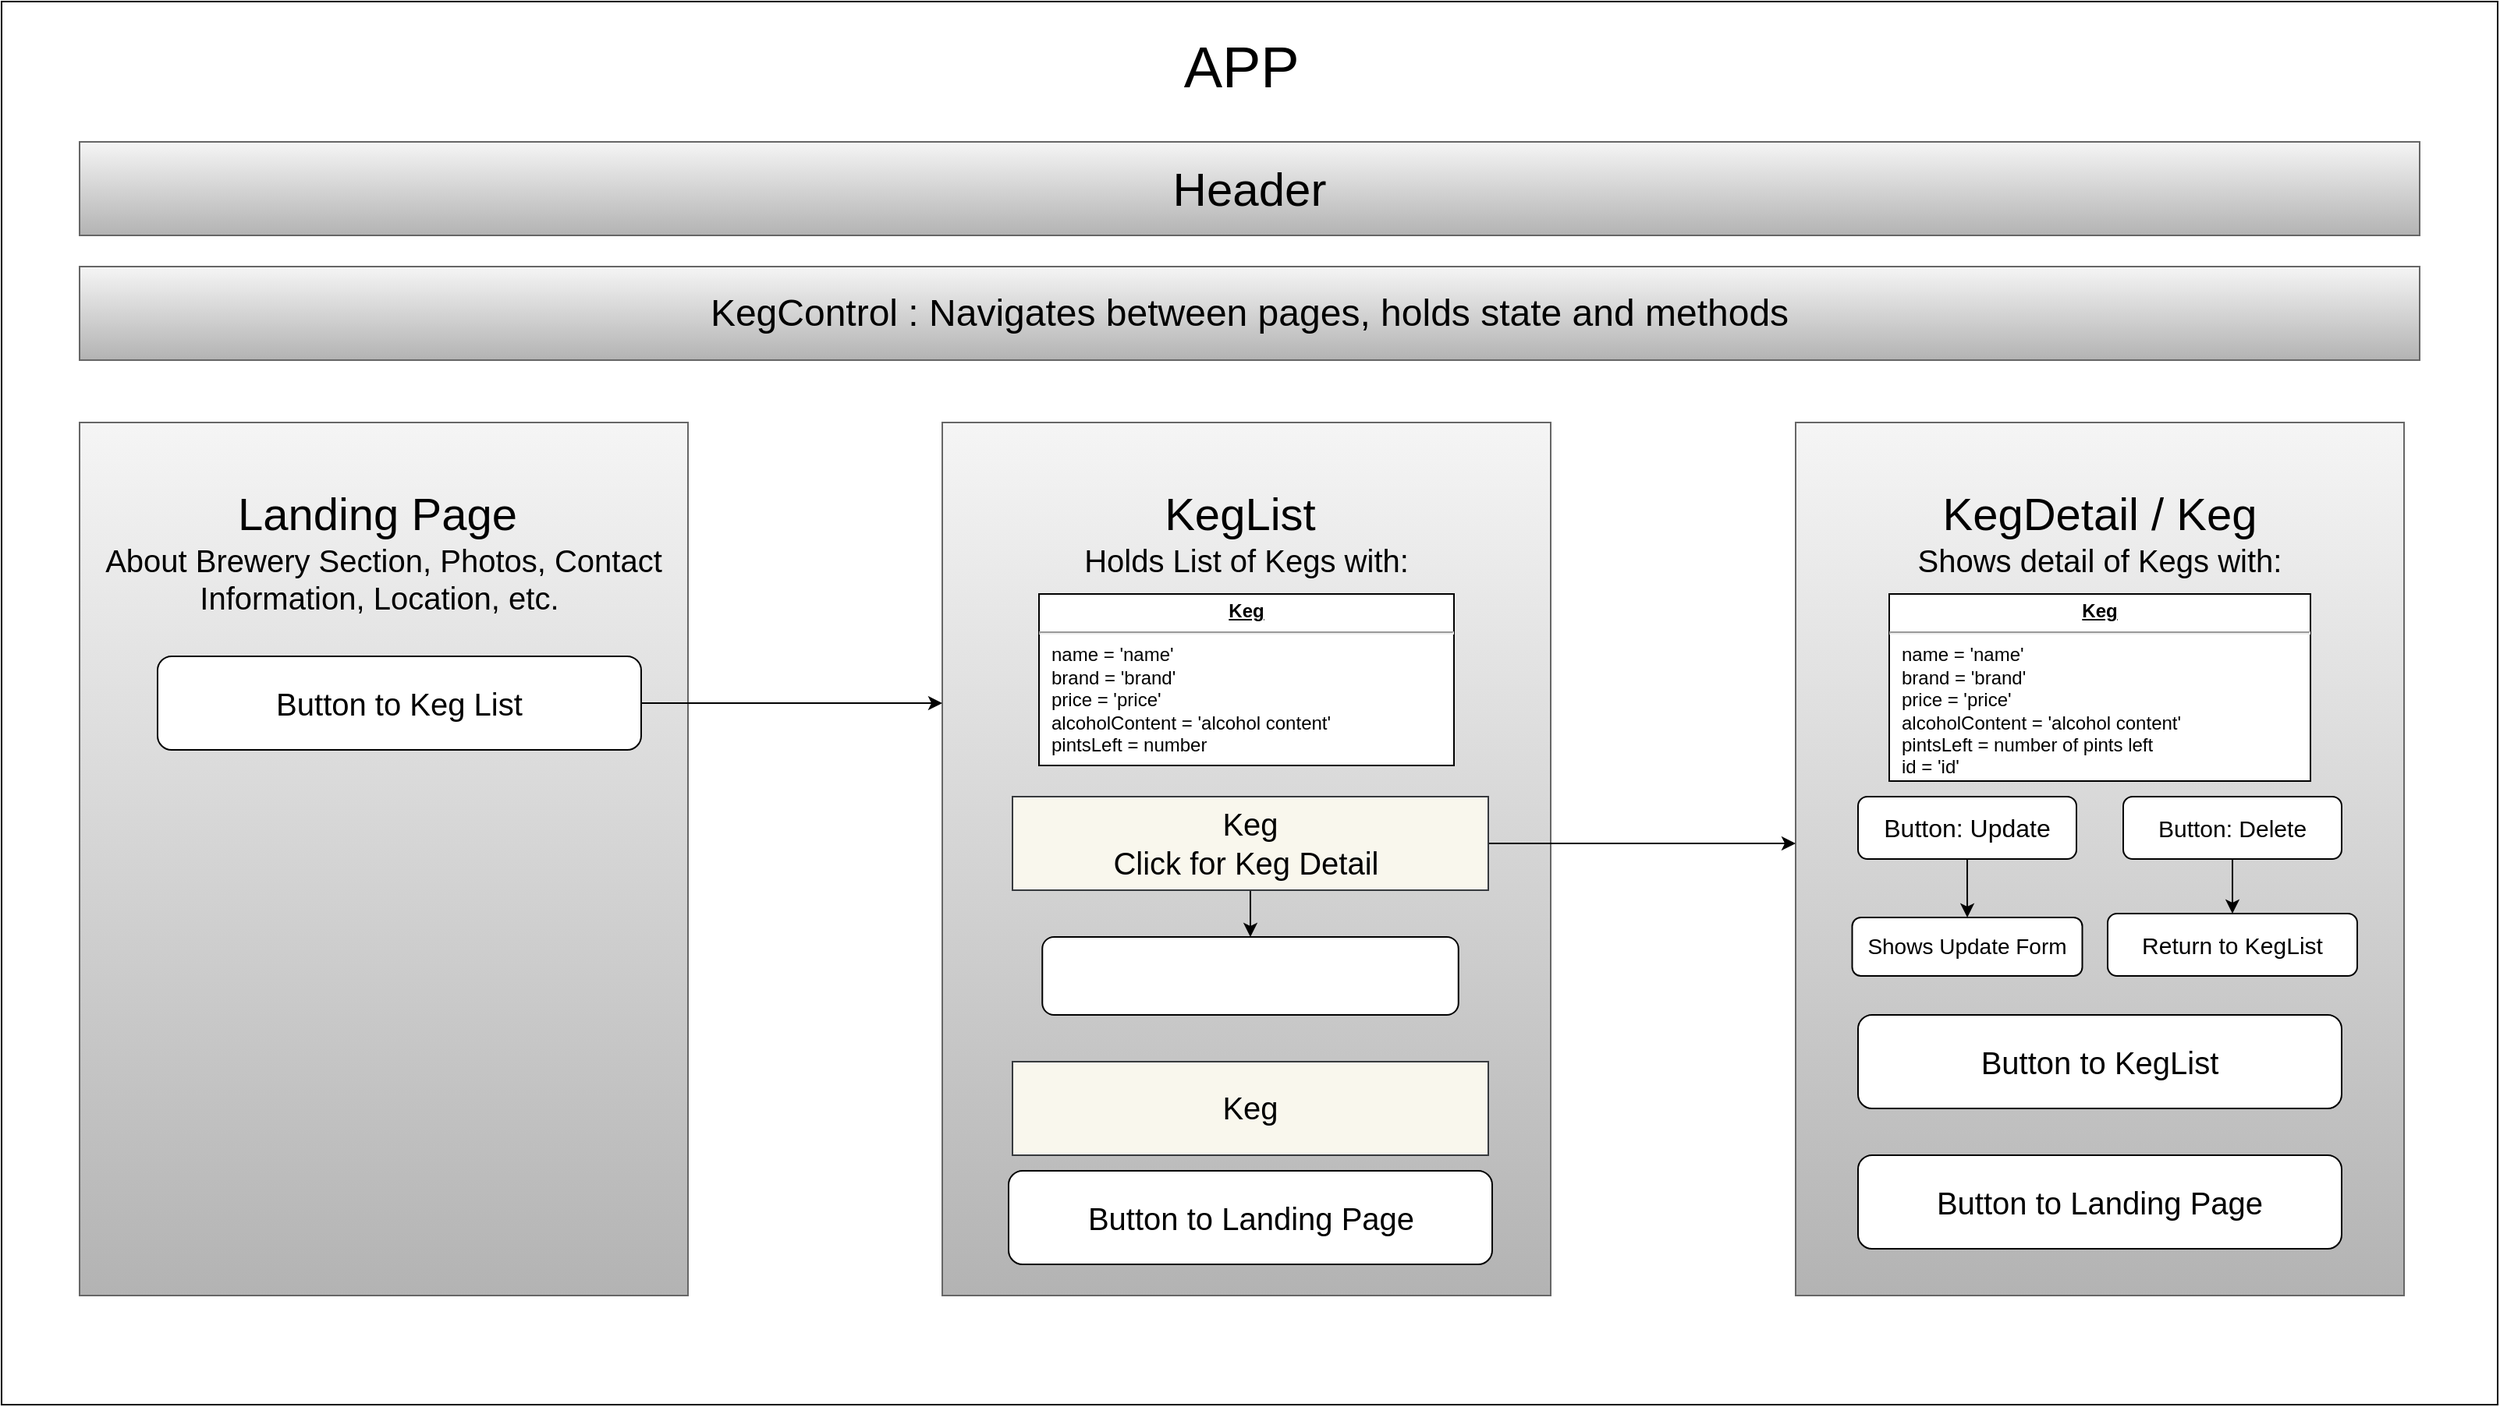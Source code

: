 <mxfile version="13.1.3">
    <diagram id="6hGFLwfOUW9BJ-s0fimq" name="Page-1">
        <mxGraphModel dx="856" dy="559" grid="1" gridSize="10" guides="1" tooltips="1" connect="1" arrows="1" fold="1" page="1" pageScale="1" pageWidth="1600" pageHeight="900" math="0" shadow="0">
            <root>
                <mxCell id="0"/>
                <mxCell id="1" parent="0"/>
                <mxCell id="2" value="&lt;font&gt;&lt;br&gt;&lt;font style=&quot;font-size: 37px&quot;&gt;APP&amp;nbsp;&lt;/font&gt;&lt;/font&gt;" style="rounded=0;whiteSpace=wrap;html=1;verticalAlign=top;" vertex="1" parent="1">
                    <mxGeometry width="1600" height="900" as="geometry"/>
                </mxCell>
                <mxCell id="7" value="&lt;font color=&quot;#000000&quot; style=&quot;font-size: 30px&quot;&gt;Header&lt;/font&gt;" style="rounded=0;whiteSpace=wrap;html=1;gradientColor=#b3b3b3;fillColor=#f5f5f5;strokeColor=#666666;" vertex="1" parent="1">
                    <mxGeometry x="50" y="90" width="1500" height="60" as="geometry"/>
                </mxCell>
                <mxCell id="8" value="&lt;font color=&quot;#000000&quot;&gt;&lt;span style=&quot;font-size: 29px&quot;&gt;&lt;br&gt;Landing Page&amp;nbsp;&lt;/span&gt;&lt;br&gt;&lt;font style=&quot;font-size: 20px&quot;&gt;About Brewery Section, Photos, Contact Information, Location, etc.&amp;nbsp;&lt;/font&gt;&lt;br&gt;&lt;/font&gt;" style="rounded=0;whiteSpace=wrap;html=1;gradientColor=#b3b3b3;fillColor=#f5f5f5;strokeColor=#666666;verticalAlign=top;" vertex="1" parent="1">
                    <mxGeometry x="50" y="270" width="390" height="560" as="geometry"/>
                </mxCell>
                <mxCell id="15" value="&lt;font color=&quot;#000000&quot;&gt;&lt;span style=&quot;font-size: 29px&quot;&gt;&lt;br&gt;KegDetail / Keg&lt;/span&gt;&lt;br&gt;&lt;/font&gt;&lt;span style=&quot;color: rgb(0 , 0 , 0) ; font-size: 20px&quot;&gt;Shows detail of Kegs with:&lt;br&gt;&lt;/span&gt;&lt;font style=&quot;color: rgb(0 , 0 , 0) ; font-size: 15px&quot;&gt;&amp;nbsp;&lt;br&gt;&lt;/font&gt;" style="rounded=0;whiteSpace=wrap;html=1;gradientColor=#b3b3b3;fillColor=#f5f5f5;strokeColor=#666666;verticalAlign=top;" vertex="1" parent="1">
                    <mxGeometry x="1150" y="270" width="390" height="560" as="geometry"/>
                </mxCell>
                <mxCell id="16" value="&lt;font color=&quot;#000000&quot;&gt;&lt;span style=&quot;font-size: 29px&quot;&gt;&lt;br&gt;KegList&amp;nbsp;&lt;/span&gt;&lt;br&gt;&lt;font style=&quot;font-size: 20px&quot;&gt;Holds List of Kegs with:&lt;/font&gt;&lt;br&gt;&lt;/font&gt;" style="rounded=0;whiteSpace=wrap;html=1;gradientColor=#b3b3b3;fillColor=#f5f5f5;strokeColor=#666666;verticalAlign=top;" vertex="1" parent="1">
                    <mxGeometry x="603" y="270" width="390" height="560" as="geometry"/>
                </mxCell>
                <mxCell id="17" value="&lt;font color=&quot;#000000&quot; style=&quot;font-size: 24px&quot;&gt;&lt;span&gt;KegControl : Navigates between pages, holds state and methods&lt;br&gt;&lt;/span&gt;&lt;/font&gt;" style="rounded=0;whiteSpace=wrap;html=1;gradientColor=#b3b3b3;fillColor=#f5f5f5;strokeColor=#666666;" vertex="1" parent="1">
                    <mxGeometry x="50" y="170" width="1500" height="60" as="geometry"/>
                </mxCell>
                <mxCell id="20" value="" style="edgeStyle=orthogonalEdgeStyle;rounded=0;orthogonalLoop=1;jettySize=auto;html=1;exitX=1;exitY=0.5;exitDx=0;exitDy=0;labelBackgroundColor=none;fontSize=18;labelBorderColor=#000000;" edge="1" parent="1" source="18" target="16">
                    <mxGeometry relative="1" as="geometry">
                        <Array as="points">
                            <mxPoint x="500" y="450"/>
                            <mxPoint x="500" y="450"/>
                        </Array>
                    </mxGeometry>
                </mxCell>
                <mxCell id="18" value="&lt;font style=&quot;font-size: 20px&quot;&gt;Button to Keg List&lt;/font&gt;" style="rounded=1;whiteSpace=wrap;html=1;" vertex="1" parent="1">
                    <mxGeometry x="100" y="420" width="310" height="60" as="geometry"/>
                </mxCell>
                <mxCell id="21" value="&lt;span style=&quot;font-size: 20px&quot;&gt;Button to Landing Page&lt;br&gt;&lt;/span&gt;" style="rounded=1;whiteSpace=wrap;html=1;" vertex="1" parent="1">
                    <mxGeometry x="645.5" y="750" width="310" height="60" as="geometry"/>
                </mxCell>
                <mxCell id="33" value="" style="edgeStyle=orthogonalEdgeStyle;rounded=0;orthogonalLoop=1;jettySize=auto;html=1;labelBackgroundColor=none;fontSize=18;fontColor=#000000;" edge="1" parent="1" source="25">
                    <mxGeometry relative="1" as="geometry">
                        <mxPoint x="1150" y="540" as="targetPoint"/>
                        <Array as="points">
                            <mxPoint x="1150" y="540"/>
                        </Array>
                    </mxGeometry>
                </mxCell>
                <mxCell id="37" value="" style="edgeStyle=orthogonalEdgeStyle;rounded=0;orthogonalLoop=1;jettySize=auto;html=1;labelBackgroundColor=none;fontSize=18;fontColor=#000000;" edge="1" parent="1" source="25" target="36">
                    <mxGeometry relative="1" as="geometry"/>
                </mxCell>
                <mxCell id="25" value="&lt;font color=&quot;#000000&quot;&gt;&lt;span style=&quot;font-family: &amp;#34;helvetica&amp;#34; ; font-size: 20px ; font-style: normal ; font-weight: 400 ; letter-spacing: normal ; text-align: center ; text-indent: 0px ; text-transform: none ; word-spacing: 0px ; float: none ; display: inline&quot;&gt;Keg&lt;/span&gt;&lt;br style=&quot;font-family: &amp;#34;helvetica&amp;#34; ; font-size: 20px ; font-style: normal ; font-weight: 400 ; letter-spacing: normal ; text-align: center ; text-indent: 0px ; text-transform: none ; word-spacing: 0px&quot;&gt;&lt;/font&gt;&lt;span style=&quot;font-family: &amp;#34;helvetica&amp;#34; ; font-size: 20px ; font-style: normal ; font-weight: 400 ; letter-spacing: normal ; text-align: center ; text-indent: 0px ; text-transform: none ; word-spacing: 0px ; float: none ; display: inline&quot;&gt;&lt;font color=&quot;#000000&quot;&gt;Click for Keg Detail&amp;nbsp;&lt;/font&gt;&lt;/span&gt;" style="rounded=0;whiteSpace=wrap;html=1;fontSize=18;fillColor=#f9f7ed;strokeColor=#36393d;" vertex="1" parent="1">
                    <mxGeometry x="648" y="510" width="305" height="60" as="geometry"/>
                </mxCell>
                <mxCell id="27" value="&lt;font color=&quot;#000000&quot;&gt;&lt;span style=&quot;font-family: &amp;#34;helvetica&amp;#34; ; font-size: 20px ; font-style: normal ; font-weight: 400 ; letter-spacing: normal ; text-align: center ; text-indent: 0px ; text-transform: none ; word-spacing: 0px ; float: none ; display: inline&quot;&gt;Keg&lt;/span&gt;&lt;br style=&quot;font-family: &amp;#34;helvetica&amp;#34; ; font-size: 20px ; font-style: normal ; font-weight: 400 ; letter-spacing: normal ; text-align: center ; text-indent: 0px ; text-transform: none ; word-spacing: 0px&quot;&gt;&lt;/font&gt;" style="rounded=0;whiteSpace=wrap;html=1;fontSize=18;fillColor=#f9f7ed;strokeColor=#36393d;" vertex="1" parent="1">
                    <mxGeometry x="648" y="680" width="305" height="60" as="geometry"/>
                </mxCell>
                <mxCell id="34" value="&lt;p style=&quot;margin: 0px ; margin-top: 4px ; text-align: center ; text-decoration: underline&quot;&gt;&lt;b&gt;Keg&lt;/b&gt;&lt;/p&gt;&lt;hr&gt;&lt;p style=&quot;margin: 0px ; margin-left: 8px&quot;&gt;name = 'name'&lt;br&gt;brand = 'brand'&lt;br&gt;price = 'price'&lt;/p&gt;&lt;p style=&quot;margin: 0px ; margin-left: 8px&quot;&gt;alcoholContent = 'alcohol content'&lt;/p&gt;&lt;p style=&quot;margin: 0px ; margin-left: 8px&quot;&gt;pintsLeft = number of pints left&lt;/p&gt;&lt;p style=&quot;margin: 0px ; margin-left: 8px&quot;&gt;id = 'id'&lt;/p&gt;" style="verticalAlign=top;align=left;overflow=fill;fontSize=12;fontFamily=Helvetica;html=1;labelBackgroundColor=none;" vertex="1" parent="1">
                    <mxGeometry x="1210" y="380" width="270" height="120" as="geometry"/>
                </mxCell>
                <mxCell id="35" value="&lt;p style=&quot;margin: 0px ; margin-top: 4px ; text-align: center ; text-decoration: underline&quot;&gt;&lt;b&gt;Keg&lt;/b&gt;&lt;/p&gt;&lt;hr&gt;&lt;p style=&quot;margin: 0px ; margin-left: 8px&quot;&gt;name = 'name'&lt;br&gt;brand = 'brand'&lt;br&gt;price = 'price'&lt;/p&gt;&lt;p style=&quot;margin: 0px ; margin-left: 8px&quot;&gt;alcoholContent = 'alcohol content'&lt;/p&gt;&lt;p style=&quot;margin: 0px ; margin-left: 8px&quot;&gt;pintsLeft = number&lt;/p&gt;" style="verticalAlign=top;align=left;overflow=fill;fontSize=12;fontFamily=Helvetica;html=1;labelBackgroundColor=none;" vertex="1" parent="1">
                    <mxGeometry x="665" y="380" width="266" height="110" as="geometry"/>
                </mxCell>
                <mxCell id="36" value="&lt;font color=&quot;#ffffff&quot;&gt;&lt;span style=&quot;font-size: 14px&quot;&gt;Button for selling Pint&lt;/span&gt;&lt;br&gt;&lt;font style=&quot;font-size: 11px&quot;&gt;Decreases pintsLeft -=1 &lt;/font&gt;&lt;font style=&quot;font-size: 7px&quot;&gt;(cannot be less than 0)&lt;/font&gt;&lt;br&gt;&lt;/font&gt;" style="rounded=1;whiteSpace=wrap;html=1;labelBackgroundColor=none;fontSize=18;fontColor=#000000;" vertex="1" parent="1">
                    <mxGeometry x="667.13" y="600" width="266.75" height="50" as="geometry"/>
                </mxCell>
                <mxCell id="38" value="&lt;span style=&quot;font-size: 20px&quot;&gt;Button to Landing Page&lt;br&gt;&lt;/span&gt;" style="rounded=1;whiteSpace=wrap;html=1;" vertex="1" parent="1">
                    <mxGeometry x="1190" y="740" width="310" height="60" as="geometry"/>
                </mxCell>
                <mxCell id="54" value="" style="edgeStyle=orthogonalEdgeStyle;rounded=0;orthogonalLoop=1;jettySize=auto;html=1;labelBackgroundColor=none;fontSize=18;fontColor=#000000;" edge="1" parent="1" source="39" target="53">
                    <mxGeometry relative="1" as="geometry"/>
                </mxCell>
                <mxCell id="39" value="&lt;font style=&quot;font-size: 16px&quot;&gt;Button: Update&lt;br&gt;&lt;/font&gt;" style="rounded=1;whiteSpace=wrap;html=1;verticalAlign=middle;" vertex="1" parent="1">
                    <mxGeometry x="1190" y="510" width="140" height="40" as="geometry"/>
                </mxCell>
                <mxCell id="53" value="&lt;font&gt;&lt;font style=&quot;font-size: 14px&quot;&gt;Shows Update Form&lt;/font&gt;&lt;br&gt;&lt;/font&gt;" style="rounded=1;whiteSpace=wrap;html=1;verticalAlign=middle;" vertex="1" parent="1">
                    <mxGeometry x="1186.25" y="587.5" width="147.5" height="37.5" as="geometry"/>
                </mxCell>
                <mxCell id="60" value="" style="edgeStyle=orthogonalEdgeStyle;rounded=0;orthogonalLoop=1;jettySize=auto;html=1;labelBackgroundColor=none;fontSize=18;fontColor=#000000;" edge="1" parent="1" source="42" target="59">
                    <mxGeometry relative="1" as="geometry"/>
                </mxCell>
                <mxCell id="42" value="&lt;font style=&quot;font-size: 15px&quot;&gt;Button: Delete&lt;/font&gt;" style="rounded=1;whiteSpace=wrap;html=1;verticalAlign=middle;align=center;" vertex="1" parent="1">
                    <mxGeometry x="1360" y="510" width="140" height="40" as="geometry"/>
                </mxCell>
                <mxCell id="59" value="&lt;font style=&quot;font-size: 15px&quot;&gt;Return to KegList&lt;/font&gt;" style="rounded=1;whiteSpace=wrap;html=1;verticalAlign=middle;align=center;" vertex="1" parent="1">
                    <mxGeometry x="1350" y="585" width="160" height="40" as="geometry"/>
                </mxCell>
                <mxCell id="61" value="&lt;span style=&quot;font-size: 20px&quot;&gt;Button to KegList&lt;br&gt;&lt;/span&gt;" style="rounded=1;whiteSpace=wrap;html=1;" vertex="1" parent="1">
                    <mxGeometry x="1190" y="650" width="310" height="60" as="geometry"/>
                </mxCell>
            </root>
        </mxGraphModel>
    </diagram>
</mxfile>